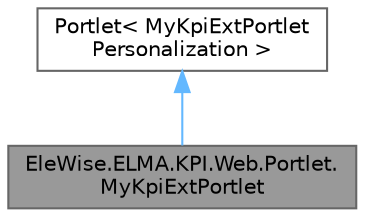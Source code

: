 digraph "EleWise.ELMA.KPI.Web.Portlet.MyKpiExtPortlet"
{
 // LATEX_PDF_SIZE
  bgcolor="transparent";
  edge [fontname=Helvetica,fontsize=10,labelfontname=Helvetica,labelfontsize=10];
  node [fontname=Helvetica,fontsize=10,shape=box,height=0.2,width=0.4];
  Node1 [id="Node000001",label="EleWise.ELMA.KPI.Web.Portlet.\lMyKpiExtPortlet",height=0.2,width=0.4,color="gray40", fillcolor="grey60", style="filled", fontcolor="black",tooltip="Портлет \"Я\", расширенная версия с матрицей эффективности"];
  Node2 -> Node1 [id="edge1_Node000001_Node000002",dir="back",color="steelblue1",style="solid",tooltip=" "];
  Node2 [id="Node000002",label="Portlet\< MyKpiExtPortlet\lPersonalization \>",height=0.2,width=0.4,color="gray40", fillcolor="white", style="filled",tooltip=" "];
}
